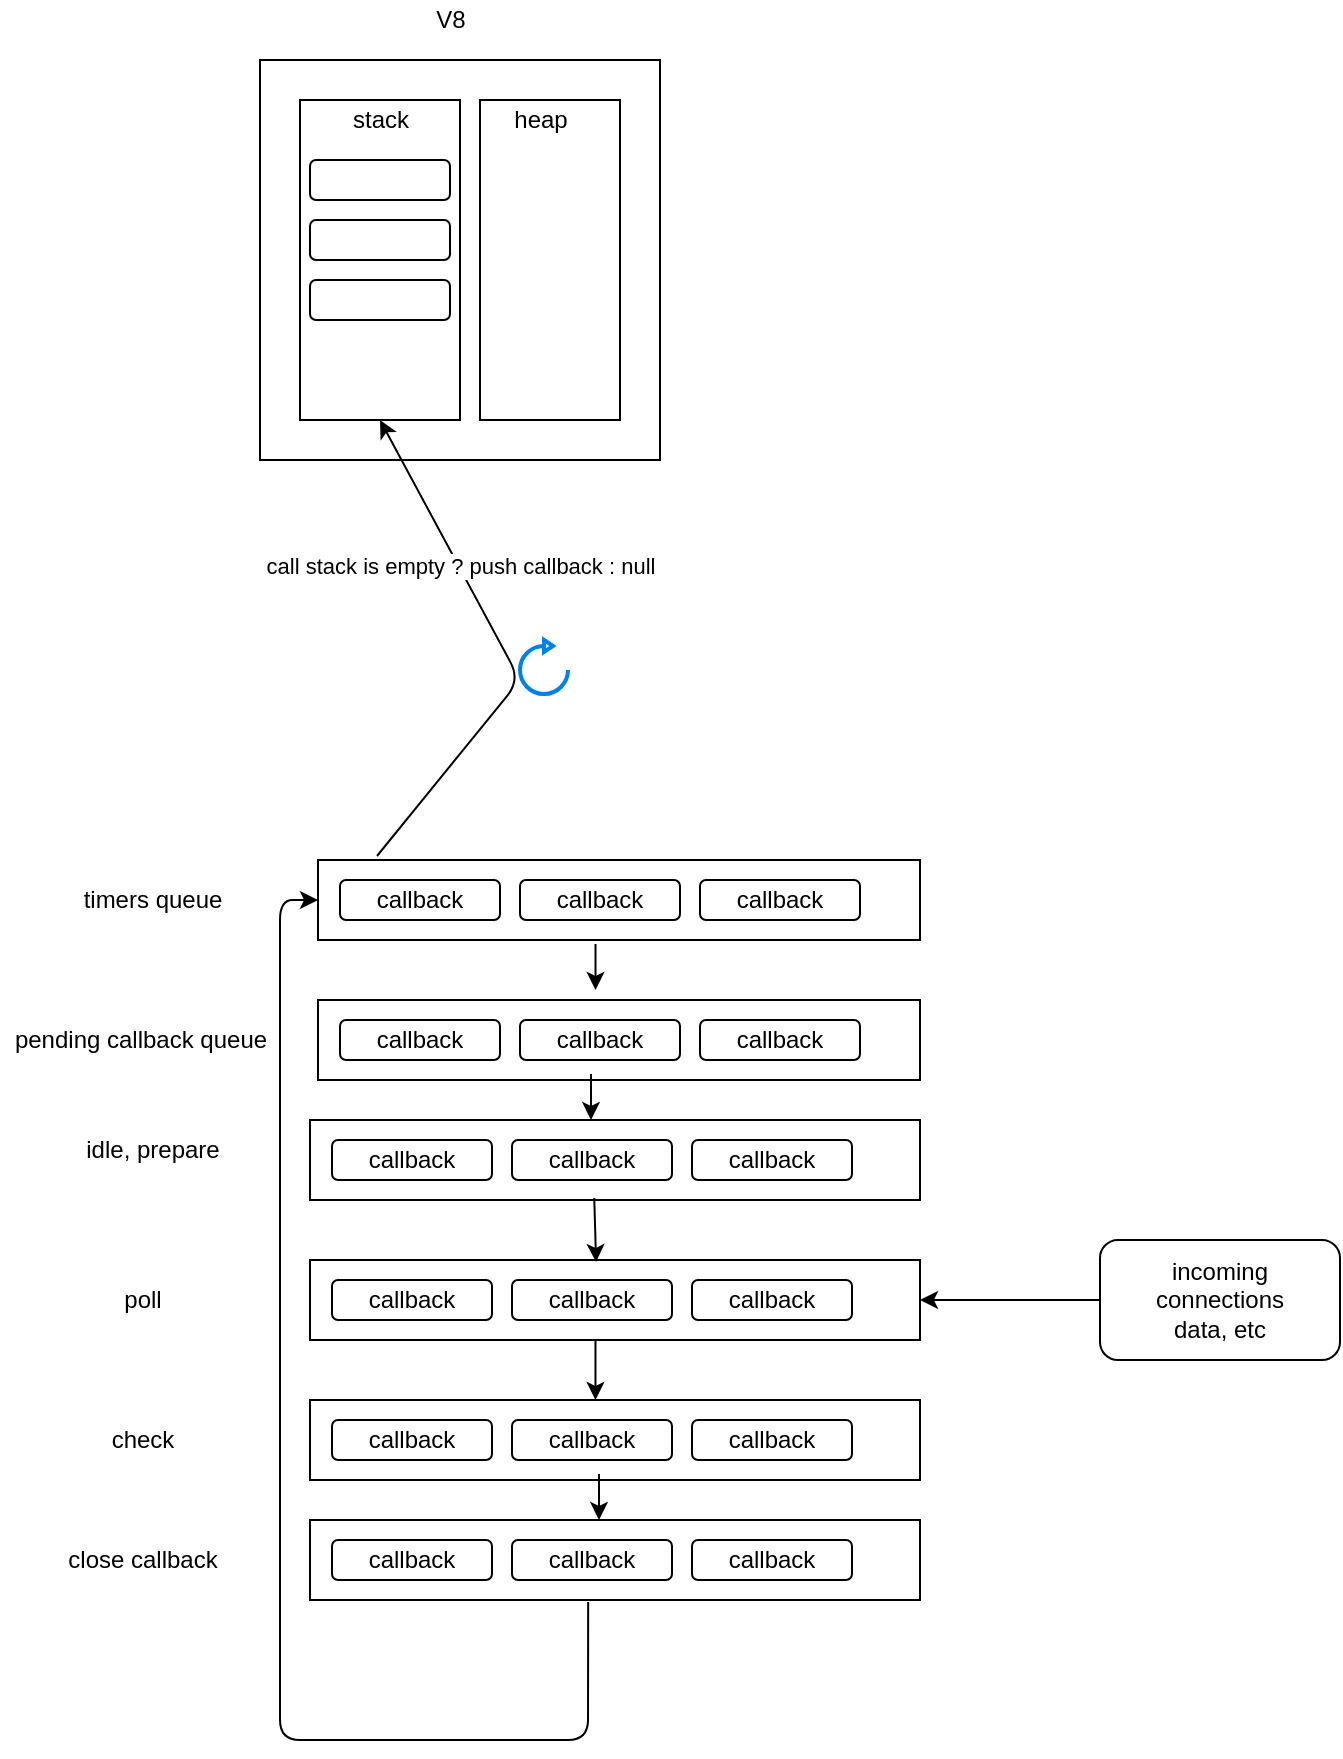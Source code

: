 <mxfile version="14.4.3" type="device"><diagram id="RicfQDd9aHDTsA9FN6Uj" name="第 1 页"><mxGraphModel dx="1773" dy="600" grid="1" gridSize="10" guides="1" tooltips="1" connect="1" arrows="1" fold="1" page="1" pageScale="1" pageWidth="827" pageHeight="1169" math="0" shadow="0"><root><mxCell id="0"/><mxCell id="1" parent="0"/><mxCell id="coXtop-9scgaqO10W3NL-1" value="" style="whiteSpace=wrap;html=1;aspect=fixed;" parent="1" vertex="1"><mxGeometry x="90" y="60" width="200" height="200" as="geometry"/></mxCell><mxCell id="coXtop-9scgaqO10W3NL-2" value="" style="rounded=0;whiteSpace=wrap;html=1;" parent="1" vertex="1"><mxGeometry x="110" y="80" width="80" height="160" as="geometry"/></mxCell><mxCell id="coXtop-9scgaqO10W3NL-3" value="" style="rounded=0;whiteSpace=wrap;html=1;" parent="1" vertex="1"><mxGeometry x="200" y="80" width="70" height="160" as="geometry"/></mxCell><mxCell id="coXtop-9scgaqO10W3NL-5" value="stack" style="text;html=1;align=center;verticalAlign=middle;resizable=0;points=[];autosize=1;" parent="1" vertex="1"><mxGeometry x="130" y="80" width="40" height="20" as="geometry"/></mxCell><mxCell id="coXtop-9scgaqO10W3NL-8" value="heap" style="text;html=1;align=center;verticalAlign=middle;resizable=0;points=[];autosize=1;" parent="1" vertex="1"><mxGeometry x="210" y="80" width="40" height="20" as="geometry"/></mxCell><mxCell id="coXtop-9scgaqO10W3NL-9" value="" style="rounded=1;whiteSpace=wrap;html=1;" parent="1" vertex="1"><mxGeometry x="115" y="110" width="70" height="20" as="geometry"/></mxCell><mxCell id="coXtop-9scgaqO10W3NL-10" value="" style="rounded=1;whiteSpace=wrap;html=1;" parent="1" vertex="1"><mxGeometry x="115" y="140" width="70" height="20" as="geometry"/></mxCell><mxCell id="coXtop-9scgaqO10W3NL-13" value="" style="rounded=1;whiteSpace=wrap;html=1;" parent="1" vertex="1"><mxGeometry x="115" y="170" width="70" height="20" as="geometry"/></mxCell><mxCell id="coXtop-9scgaqO10W3NL-14" value="V8" style="text;html=1;align=center;verticalAlign=middle;resizable=0;points=[];autosize=1;" parent="1" vertex="1"><mxGeometry x="170" y="30" width="30" height="20" as="geometry"/></mxCell><mxCell id="coXtop-9scgaqO10W3NL-17" value="" style="rounded=0;whiteSpace=wrap;html=1;" parent="1" vertex="1"><mxGeometry x="119" y="460" width="301" height="40" as="geometry"/></mxCell><mxCell id="coXtop-9scgaqO10W3NL-19" value="callback" style="rounded=1;whiteSpace=wrap;html=1;" parent="1" vertex="1"><mxGeometry x="130" y="470" width="80" height="20" as="geometry"/></mxCell><mxCell id="coXtop-9scgaqO10W3NL-20" value="callback" style="rounded=1;whiteSpace=wrap;html=1;" parent="1" vertex="1"><mxGeometry x="220" y="470" width="80" height="20" as="geometry"/></mxCell><mxCell id="coXtop-9scgaqO10W3NL-24" value="" style="html=1;verticalLabelPosition=bottom;align=center;labelBackgroundColor=#ffffff;verticalAlign=top;strokeWidth=2;strokeColor=#0080F0;shadow=0;dashed=0;shape=mxgraph.ios7.icons.reload;" parent="1" vertex="1"><mxGeometry x="220" y="350" width="24" height="27" as="geometry"/></mxCell><mxCell id="coXtop-9scgaqO10W3NL-30" value="" style="endArrow=classic;html=1;exitX=0.098;exitY=-0.05;exitDx=0;exitDy=0;exitPerimeter=0;entryX=0.5;entryY=1;entryDx=0;entryDy=0;" parent="1" source="coXtop-9scgaqO10W3NL-17" target="coXtop-9scgaqO10W3NL-2" edge="1"><mxGeometry width="50" height="50" relative="1" as="geometry"><mxPoint x="390" y="350" as="sourcePoint"/><mxPoint x="440" y="300" as="targetPoint"/><Array as="points"><mxPoint x="220" y="370"/></Array></mxGeometry></mxCell><mxCell id="coXtop-9scgaqO10W3NL-31" value="call stack is empty ? push callback : null" style="edgeLabel;html=1;align=center;verticalAlign=middle;resizable=0;points=[];" parent="coXtop-9scgaqO10W3NL-30" vertex="1" connectable="0"><mxGeometry x="0.364" y="-1" relative="1" as="geometry"><mxPoint as="offset"/></mxGeometry></mxCell><mxCell id="coXtop-9scgaqO10W3NL-32" value="timers queue" style="text;html=1;align=center;verticalAlign=middle;resizable=0;points=[];autosize=1;" parent="1" vertex="1"><mxGeometry x="-4" y="470" width="80" height="20" as="geometry"/></mxCell><mxCell id="QwaehUWhb4ew6fISs8g7-3" style="edgeStyle=orthogonalEdgeStyle;rounded=0;orthogonalLoop=1;jettySize=auto;html=1;exitX=0.5;exitY=1;exitDx=0;exitDy=0;" edge="1" parent="1" source="coXtop-9scgaqO10W3NL-17" target="coXtop-9scgaqO10W3NL-17"><mxGeometry relative="1" as="geometry"/></mxCell><mxCell id="QwaehUWhb4ew6fISs8g7-4" value="callback" style="rounded=1;whiteSpace=wrap;html=1;" vertex="1" parent="1"><mxGeometry x="310" y="470" width="80" height="20" as="geometry"/></mxCell><mxCell id="QwaehUWhb4ew6fISs8g7-6" value="" style="rounded=0;whiteSpace=wrap;html=1;" vertex="1" parent="1"><mxGeometry x="115" y="590" width="305" height="40" as="geometry"/></mxCell><mxCell id="QwaehUWhb4ew6fISs8g7-7" value="callback" style="rounded=1;whiteSpace=wrap;html=1;" vertex="1" parent="1"><mxGeometry x="126" y="600" width="80" height="20" as="geometry"/></mxCell><mxCell id="QwaehUWhb4ew6fISs8g7-8" value="callback" style="rounded=1;whiteSpace=wrap;html=1;" vertex="1" parent="1"><mxGeometry x="216" y="600" width="80" height="20" as="geometry"/></mxCell><mxCell id="QwaehUWhb4ew6fISs8g7-9" style="edgeStyle=orthogonalEdgeStyle;rounded=0;orthogonalLoop=1;jettySize=auto;html=1;exitX=0.5;exitY=1;exitDx=0;exitDy=0;" edge="1" parent="1" source="QwaehUWhb4ew6fISs8g7-6" target="QwaehUWhb4ew6fISs8g7-6"><mxGeometry relative="1" as="geometry"/></mxCell><mxCell id="QwaehUWhb4ew6fISs8g7-10" value="callback" style="rounded=1;whiteSpace=wrap;html=1;" vertex="1" parent="1"><mxGeometry x="306" y="600" width="80" height="20" as="geometry"/></mxCell><mxCell id="QwaehUWhb4ew6fISs8g7-11" value="" style="rounded=0;whiteSpace=wrap;html=1;" vertex="1" parent="1"><mxGeometry x="119" y="530" width="301" height="40" as="geometry"/></mxCell><mxCell id="QwaehUWhb4ew6fISs8g7-12" value="callback" style="rounded=1;whiteSpace=wrap;html=1;" vertex="1" parent="1"><mxGeometry x="130" y="540" width="80" height="20" as="geometry"/></mxCell><mxCell id="QwaehUWhb4ew6fISs8g7-13" value="callback" style="rounded=1;whiteSpace=wrap;html=1;" vertex="1" parent="1"><mxGeometry x="220" y="540" width="80" height="20" as="geometry"/></mxCell><mxCell id="QwaehUWhb4ew6fISs8g7-14" style="edgeStyle=orthogonalEdgeStyle;rounded=0;orthogonalLoop=1;jettySize=auto;html=1;exitX=0.5;exitY=1;exitDx=0;exitDy=0;" edge="1" parent="1" source="QwaehUWhb4ew6fISs8g7-11" target="QwaehUWhb4ew6fISs8g7-11"><mxGeometry relative="1" as="geometry"/></mxCell><mxCell id="QwaehUWhb4ew6fISs8g7-15" value="callback" style="rounded=1;whiteSpace=wrap;html=1;" vertex="1" parent="1"><mxGeometry x="310" y="540" width="80" height="20" as="geometry"/></mxCell><mxCell id="QwaehUWhb4ew6fISs8g7-16" value="" style="rounded=0;whiteSpace=wrap;html=1;" vertex="1" parent="1"><mxGeometry x="115" y="660" width="305" height="40" as="geometry"/></mxCell><mxCell id="QwaehUWhb4ew6fISs8g7-17" value="callback" style="rounded=1;whiteSpace=wrap;html=1;" vertex="1" parent="1"><mxGeometry x="126" y="670" width="80" height="20" as="geometry"/></mxCell><mxCell id="QwaehUWhb4ew6fISs8g7-18" value="callback" style="rounded=1;whiteSpace=wrap;html=1;" vertex="1" parent="1"><mxGeometry x="216" y="670" width="80" height="20" as="geometry"/></mxCell><mxCell id="QwaehUWhb4ew6fISs8g7-19" style="edgeStyle=orthogonalEdgeStyle;rounded=0;orthogonalLoop=1;jettySize=auto;html=1;exitX=0.5;exitY=1;exitDx=0;exitDy=0;" edge="1" parent="1" source="QwaehUWhb4ew6fISs8g7-16" target="QwaehUWhb4ew6fISs8g7-16"><mxGeometry relative="1" as="geometry"/></mxCell><mxCell id="QwaehUWhb4ew6fISs8g7-20" value="callback" style="rounded=1;whiteSpace=wrap;html=1;" vertex="1" parent="1"><mxGeometry x="306" y="670" width="80" height="20" as="geometry"/></mxCell><mxCell id="QwaehUWhb4ew6fISs8g7-21" value="pending callback queue" style="text;html=1;align=center;verticalAlign=middle;resizable=0;points=[];autosize=1;" vertex="1" parent="1"><mxGeometry x="-40" y="540" width="140" height="20" as="geometry"/></mxCell><mxCell id="QwaehUWhb4ew6fISs8g7-22" value="idle, prepare" style="text;html=1;align=center;verticalAlign=middle;resizable=0;points=[];autosize=1;" vertex="1" parent="1"><mxGeometry x="-4" y="595" width="80" height="20" as="geometry"/></mxCell><mxCell id="QwaehUWhb4ew6fISs8g7-24" value="poll" style="text;html=1;align=center;verticalAlign=middle;resizable=0;points=[];autosize=1;" vertex="1" parent="1"><mxGeometry x="16" y="670" width="30" height="20" as="geometry"/></mxCell><mxCell id="QwaehUWhb4ew6fISs8g7-26" value="" style="rounded=0;whiteSpace=wrap;html=1;" vertex="1" parent="1"><mxGeometry x="115" y="730" width="305" height="40" as="geometry"/></mxCell><mxCell id="QwaehUWhb4ew6fISs8g7-27" value="callback" style="rounded=1;whiteSpace=wrap;html=1;" vertex="1" parent="1"><mxGeometry x="126" y="740" width="80" height="20" as="geometry"/></mxCell><mxCell id="QwaehUWhb4ew6fISs8g7-28" value="callback" style="rounded=1;whiteSpace=wrap;html=1;" vertex="1" parent="1"><mxGeometry x="216" y="740" width="80" height="20" as="geometry"/></mxCell><mxCell id="QwaehUWhb4ew6fISs8g7-29" style="edgeStyle=orthogonalEdgeStyle;rounded=0;orthogonalLoop=1;jettySize=auto;html=1;exitX=0.5;exitY=1;exitDx=0;exitDy=0;" edge="1" parent="1" source="QwaehUWhb4ew6fISs8g7-26" target="QwaehUWhb4ew6fISs8g7-26"><mxGeometry relative="1" as="geometry"/></mxCell><mxCell id="QwaehUWhb4ew6fISs8g7-30" value="callback" style="rounded=1;whiteSpace=wrap;html=1;" vertex="1" parent="1"><mxGeometry x="306" y="740" width="80" height="20" as="geometry"/></mxCell><mxCell id="QwaehUWhb4ew6fISs8g7-31" value="check" style="text;html=1;align=center;verticalAlign=middle;resizable=0;points=[];autosize=1;" vertex="1" parent="1"><mxGeometry x="6" y="740" width="50" height="20" as="geometry"/></mxCell><mxCell id="QwaehUWhb4ew6fISs8g7-33" value="" style="rounded=0;whiteSpace=wrap;html=1;" vertex="1" parent="1"><mxGeometry x="115" y="790" width="305" height="40" as="geometry"/></mxCell><mxCell id="QwaehUWhb4ew6fISs8g7-34" value="callback" style="rounded=1;whiteSpace=wrap;html=1;" vertex="1" parent="1"><mxGeometry x="126" y="800" width="80" height="20" as="geometry"/></mxCell><mxCell id="QwaehUWhb4ew6fISs8g7-35" value="callback" style="rounded=1;whiteSpace=wrap;html=1;" vertex="1" parent="1"><mxGeometry x="216" y="800" width="80" height="20" as="geometry"/></mxCell><mxCell id="QwaehUWhb4ew6fISs8g7-36" style="edgeStyle=orthogonalEdgeStyle;rounded=0;orthogonalLoop=1;jettySize=auto;html=1;exitX=0.5;exitY=1;exitDx=0;exitDy=0;" edge="1" parent="1" source="QwaehUWhb4ew6fISs8g7-33" target="QwaehUWhb4ew6fISs8g7-33"><mxGeometry relative="1" as="geometry"/></mxCell><mxCell id="QwaehUWhb4ew6fISs8g7-37" value="callback" style="rounded=1;whiteSpace=wrap;html=1;" vertex="1" parent="1"><mxGeometry x="306" y="800" width="80" height="20" as="geometry"/></mxCell><mxCell id="QwaehUWhb4ew6fISs8g7-38" value="close callback" style="text;html=1;align=center;verticalAlign=middle;resizable=0;points=[];autosize=1;" vertex="1" parent="1"><mxGeometry x="-14" y="800" width="90" height="20" as="geometry"/></mxCell><mxCell id="QwaehUWhb4ew6fISs8g7-41" value="" style="endArrow=classic;html=1;exitX=0.461;exitY=1.05;exitDx=0;exitDy=0;exitPerimeter=0;entryX=0.461;entryY=-0.125;entryDx=0;entryDy=0;entryPerimeter=0;" edge="1" parent="1" source="coXtop-9scgaqO10W3NL-17" target="QwaehUWhb4ew6fISs8g7-11"><mxGeometry width="50" height="50" relative="1" as="geometry"><mxPoint x="390" y="530" as="sourcePoint"/><mxPoint x="440" y="480" as="targetPoint"/></mxGeometry></mxCell><mxCell id="QwaehUWhb4ew6fISs8g7-43" value="" style="endArrow=classic;html=1;exitX=0.461;exitY=1.05;exitDx=0;exitDy=0;exitPerimeter=0;entryX=0.461;entryY=-0.125;entryDx=0;entryDy=0;entryPerimeter=0;" edge="1" parent="1"><mxGeometry width="50" height="50" relative="1" as="geometry"><mxPoint x="255.5" y="567" as="sourcePoint"/><mxPoint x="255.5" y="590" as="targetPoint"/></mxGeometry></mxCell><mxCell id="QwaehUWhb4ew6fISs8g7-44" value="" style="endArrow=classic;html=1;exitX=0.468;exitY=1;exitDx=0;exitDy=0;exitPerimeter=0;entryX=0.468;entryY=0;entryDx=0;entryDy=0;entryPerimeter=0;" edge="1" parent="1" source="QwaehUWhb4ew6fISs8g7-16" target="QwaehUWhb4ew6fISs8g7-26"><mxGeometry width="50" height="50" relative="1" as="geometry"><mxPoint x="390.0" y="707" as="sourcePoint"/><mxPoint x="390.0" y="730" as="targetPoint"/></mxGeometry></mxCell><mxCell id="QwaehUWhb4ew6fISs8g7-45" value="" style="endArrow=classic;html=1;exitX=0.461;exitY=1.05;exitDx=0;exitDy=0;exitPerimeter=0;entryX=0.461;entryY=-0.125;entryDx=0;entryDy=0;entryPerimeter=0;" edge="1" parent="1"><mxGeometry width="50" height="50" relative="1" as="geometry"><mxPoint x="259.5" y="767" as="sourcePoint"/><mxPoint x="259.5" y="790" as="targetPoint"/></mxGeometry></mxCell><mxCell id="QwaehUWhb4ew6fISs8g7-46" value="" style="endArrow=classic;html=1;exitX=0.466;exitY=0.975;exitDx=0;exitDy=0;exitPerimeter=0;entryX=0.469;entryY=0.025;entryDx=0;entryDy=0;entryPerimeter=0;" edge="1" parent="1" source="QwaehUWhb4ew6fISs8g7-6" target="QwaehUWhb4ew6fISs8g7-16"><mxGeometry width="50" height="50" relative="1" as="geometry"><mxPoint x="389.0" y="637" as="sourcePoint"/><mxPoint x="389.0" y="660" as="targetPoint"/></mxGeometry></mxCell><mxCell id="QwaehUWhb4ew6fISs8g7-49" value="" style="endArrow=classic;html=1;exitX=0.456;exitY=1.025;exitDx=0;exitDy=0;exitPerimeter=0;entryX=0;entryY=0.5;entryDx=0;entryDy=0;" edge="1" parent="1" source="QwaehUWhb4ew6fISs8g7-33" target="coXtop-9scgaqO10W3NL-17"><mxGeometry width="50" height="50" relative="1" as="geometry"><mxPoint x="390" y="670" as="sourcePoint"/><mxPoint x="90" y="600" as="targetPoint"/><Array as="points"><mxPoint x="254" y="900"/><mxPoint x="170" y="900"/><mxPoint x="100" y="900"/><mxPoint x="100" y="480"/></Array></mxGeometry></mxCell><mxCell id="QwaehUWhb4ew6fISs8g7-59" value="incoming&lt;br&gt;connections&lt;br&gt;data, etc" style="rounded=1;whiteSpace=wrap;html=1;" vertex="1" parent="1"><mxGeometry x="510" y="650" width="120" height="60" as="geometry"/></mxCell><mxCell id="QwaehUWhb4ew6fISs8g7-60" value="" style="endArrow=classic;html=1;exitX=0;exitY=0.5;exitDx=0;exitDy=0;entryX=1;entryY=0.5;entryDx=0;entryDy=0;" edge="1" parent="1" source="QwaehUWhb4ew6fISs8g7-59" target="QwaehUWhb4ew6fISs8g7-16"><mxGeometry width="50" height="50" relative="1" as="geometry"><mxPoint x="390" y="640" as="sourcePoint"/><mxPoint x="440" y="590" as="targetPoint"/></mxGeometry></mxCell></root></mxGraphModel></diagram></mxfile>